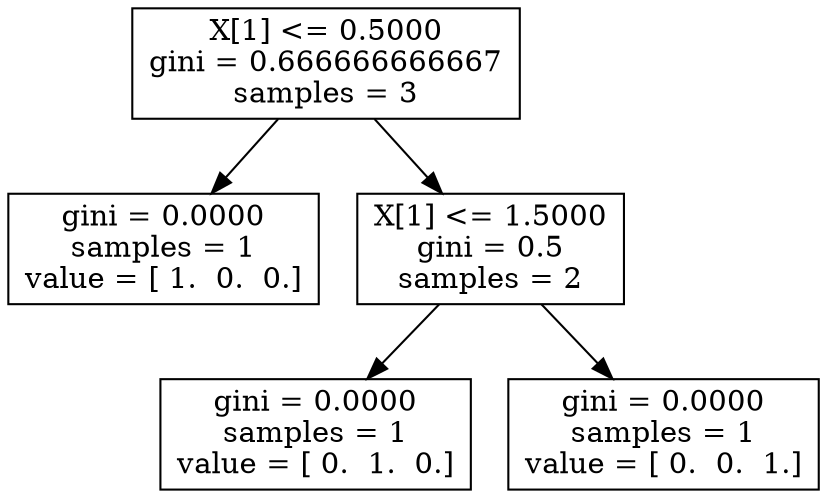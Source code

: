 digraph Tree {
0 [label="X[1] <= 0.5000\ngini = 0.666666666667\nsamples = 3", shape="box"] ;
1 [label="gini = 0.0000\nsamples = 1\nvalue = [ 1.  0.  0.]", shape="box"] ;
0 -> 1 ;
2 [label="X[1] <= 1.5000\ngini = 0.5\nsamples = 2", shape="box"] ;
0 -> 2 ;
3 [label="gini = 0.0000\nsamples = 1\nvalue = [ 0.  1.  0.]", shape="box"] ;
2 -> 3 ;
4 [label="gini = 0.0000\nsamples = 1\nvalue = [ 0.  0.  1.]", shape="box"] ;
2 -> 4 ;
}